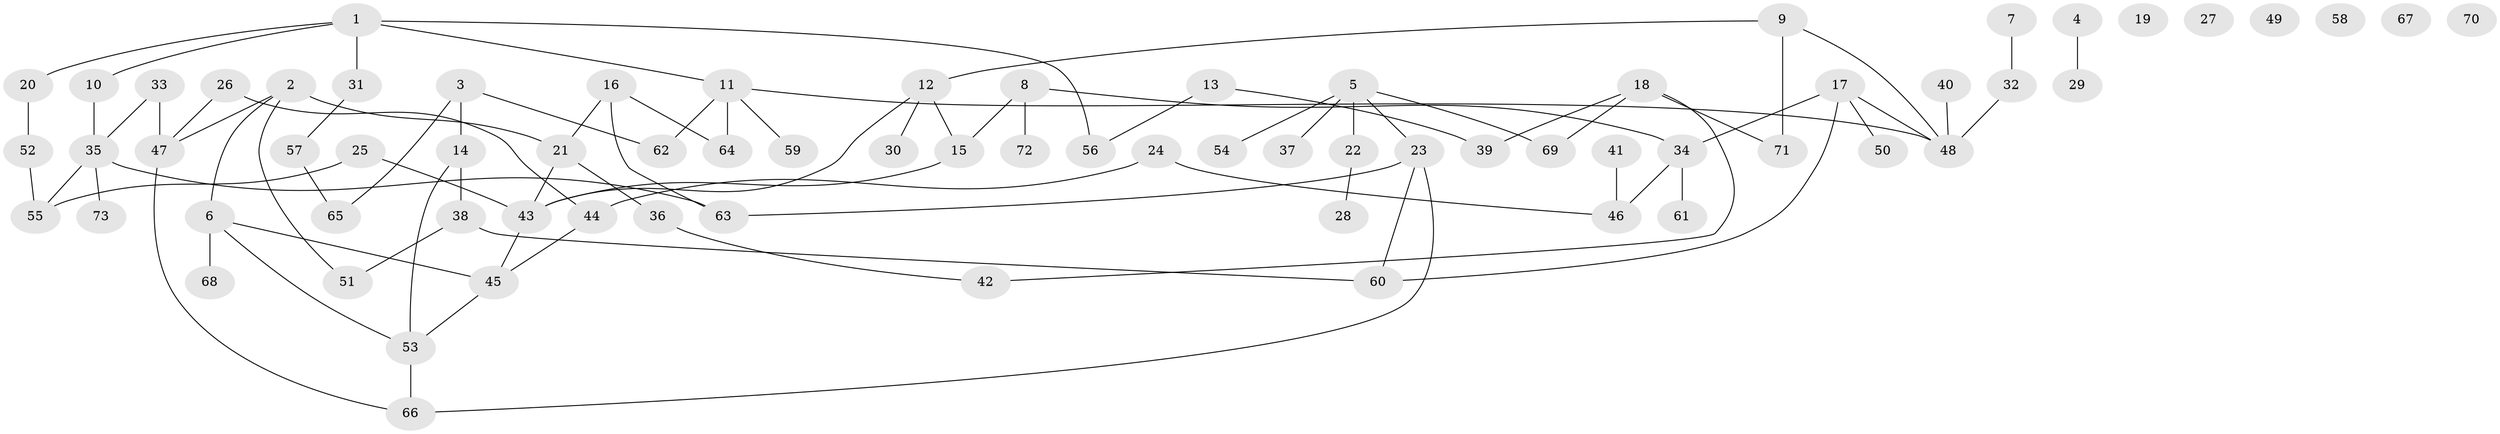 // Generated by graph-tools (version 1.1) at 2025/00/03/09/25 03:00:50]
// undirected, 73 vertices, 86 edges
graph export_dot {
graph [start="1"]
  node [color=gray90,style=filled];
  1;
  2;
  3;
  4;
  5;
  6;
  7;
  8;
  9;
  10;
  11;
  12;
  13;
  14;
  15;
  16;
  17;
  18;
  19;
  20;
  21;
  22;
  23;
  24;
  25;
  26;
  27;
  28;
  29;
  30;
  31;
  32;
  33;
  34;
  35;
  36;
  37;
  38;
  39;
  40;
  41;
  42;
  43;
  44;
  45;
  46;
  47;
  48;
  49;
  50;
  51;
  52;
  53;
  54;
  55;
  56;
  57;
  58;
  59;
  60;
  61;
  62;
  63;
  64;
  65;
  66;
  67;
  68;
  69;
  70;
  71;
  72;
  73;
  1 -- 10;
  1 -- 11;
  1 -- 20;
  1 -- 31;
  1 -- 56;
  2 -- 6;
  2 -- 21;
  2 -- 47;
  2 -- 51;
  3 -- 14;
  3 -- 62;
  3 -- 65;
  4 -- 29;
  5 -- 22;
  5 -- 23;
  5 -- 37;
  5 -- 54;
  5 -- 69;
  6 -- 45;
  6 -- 53;
  6 -- 68;
  7 -- 32;
  8 -- 15;
  8 -- 34;
  8 -- 72;
  9 -- 12;
  9 -- 48;
  9 -- 71;
  10 -- 35;
  11 -- 48;
  11 -- 59;
  11 -- 62;
  11 -- 64;
  12 -- 15;
  12 -- 30;
  12 -- 43;
  13 -- 39;
  13 -- 56;
  14 -- 38;
  14 -- 53;
  15 -- 43;
  16 -- 21;
  16 -- 63;
  16 -- 64;
  17 -- 34;
  17 -- 48;
  17 -- 50;
  17 -- 60;
  18 -- 39;
  18 -- 42;
  18 -- 69;
  18 -- 71;
  20 -- 52;
  21 -- 36;
  21 -- 43;
  22 -- 28;
  23 -- 60;
  23 -- 63;
  23 -- 66;
  24 -- 44;
  24 -- 46;
  25 -- 43;
  25 -- 55;
  26 -- 44;
  26 -- 47;
  31 -- 57;
  32 -- 48;
  33 -- 35;
  33 -- 47;
  34 -- 46;
  34 -- 61;
  35 -- 55;
  35 -- 63;
  35 -- 73;
  36 -- 42;
  38 -- 51;
  38 -- 60;
  40 -- 48;
  41 -- 46;
  43 -- 45;
  44 -- 45;
  45 -- 53;
  47 -- 66;
  52 -- 55;
  53 -- 66;
  57 -- 65;
}
